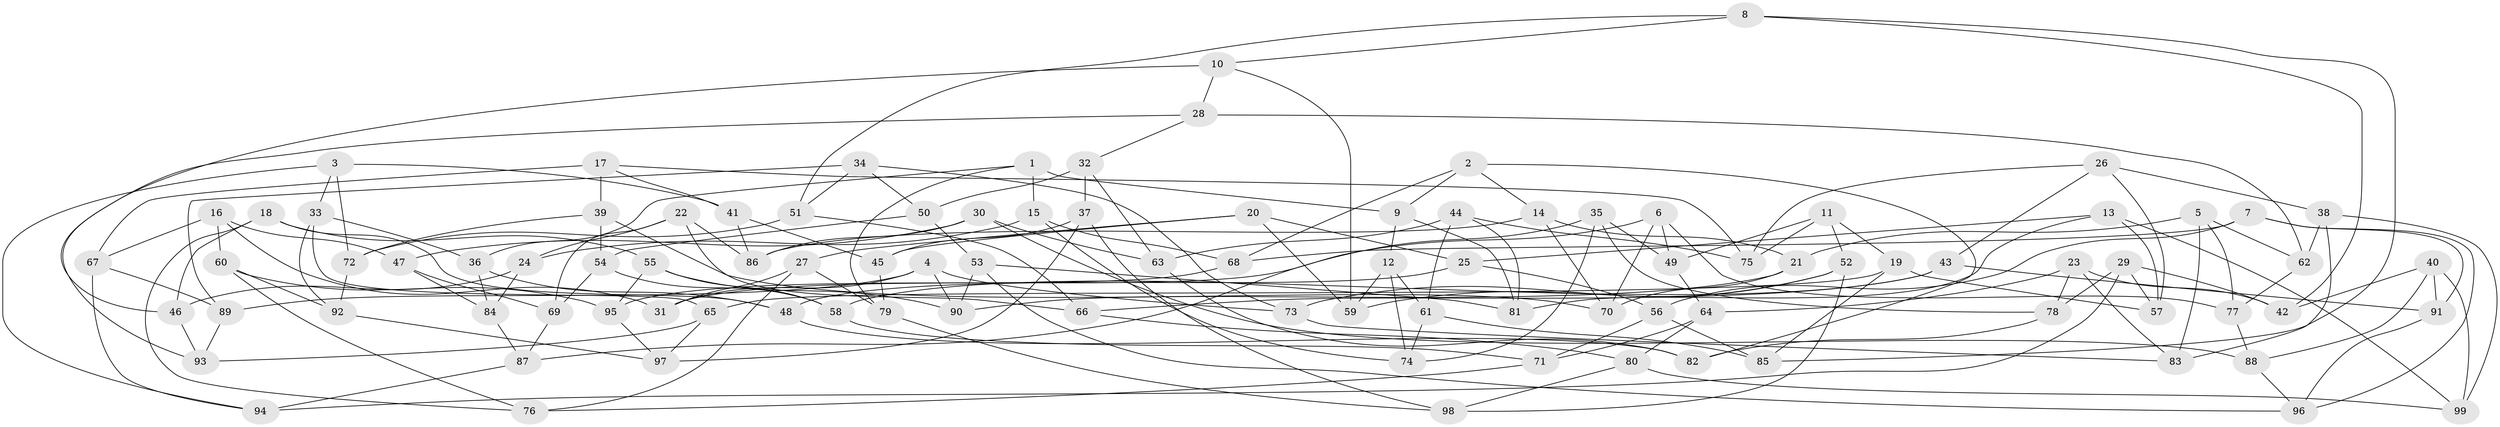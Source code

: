 // Generated by graph-tools (version 1.1) at 2025/16/03/09/25 04:16:17]
// undirected, 99 vertices, 198 edges
graph export_dot {
graph [start="1"]
  node [color=gray90,style=filled];
  1;
  2;
  3;
  4;
  5;
  6;
  7;
  8;
  9;
  10;
  11;
  12;
  13;
  14;
  15;
  16;
  17;
  18;
  19;
  20;
  21;
  22;
  23;
  24;
  25;
  26;
  27;
  28;
  29;
  30;
  31;
  32;
  33;
  34;
  35;
  36;
  37;
  38;
  39;
  40;
  41;
  42;
  43;
  44;
  45;
  46;
  47;
  48;
  49;
  50;
  51;
  52;
  53;
  54;
  55;
  56;
  57;
  58;
  59;
  60;
  61;
  62;
  63;
  64;
  65;
  66;
  67;
  68;
  69;
  70;
  71;
  72;
  73;
  74;
  75;
  76;
  77;
  78;
  79;
  80;
  81;
  82;
  83;
  84;
  85;
  86;
  87;
  88;
  89;
  90;
  91;
  92;
  93;
  94;
  95;
  96;
  97;
  98;
  99;
  1 -- 9;
  1 -- 36;
  1 -- 15;
  1 -- 79;
  2 -- 9;
  2 -- 82;
  2 -- 14;
  2 -- 68;
  3 -- 41;
  3 -- 33;
  3 -- 94;
  3 -- 72;
  4 -- 73;
  4 -- 31;
  4 -- 89;
  4 -- 90;
  5 -- 77;
  5 -- 21;
  5 -- 83;
  5 -- 62;
  6 -- 77;
  6 -- 49;
  6 -- 70;
  6 -- 31;
  7 -- 56;
  7 -- 96;
  7 -- 68;
  7 -- 91;
  8 -- 51;
  8 -- 10;
  8 -- 42;
  8 -- 85;
  9 -- 81;
  9 -- 12;
  10 -- 59;
  10 -- 28;
  10 -- 46;
  11 -- 19;
  11 -- 49;
  11 -- 75;
  11 -- 52;
  12 -- 74;
  12 -- 59;
  12 -- 61;
  13 -- 57;
  13 -- 81;
  13 -- 25;
  13 -- 99;
  14 -- 86;
  14 -- 21;
  14 -- 70;
  15 -- 68;
  15 -- 24;
  15 -- 74;
  16 -- 60;
  16 -- 67;
  16 -- 31;
  16 -- 47;
  17 -- 41;
  17 -- 67;
  17 -- 39;
  17 -- 75;
  18 -- 55;
  18 -- 48;
  18 -- 46;
  18 -- 76;
  19 -- 57;
  19 -- 85;
  19 -- 65;
  20 -- 25;
  20 -- 45;
  20 -- 27;
  20 -- 59;
  21 -- 90;
  21 -- 70;
  22 -- 66;
  22 -- 86;
  22 -- 24;
  22 -- 69;
  23 -- 42;
  23 -- 64;
  23 -- 83;
  23 -- 78;
  24 -- 46;
  24 -- 84;
  25 -- 48;
  25 -- 56;
  26 -- 57;
  26 -- 75;
  26 -- 43;
  26 -- 38;
  27 -- 79;
  27 -- 31;
  27 -- 76;
  28 -- 93;
  28 -- 32;
  28 -- 62;
  29 -- 42;
  29 -- 78;
  29 -- 57;
  29 -- 94;
  30 -- 86;
  30 -- 88;
  30 -- 47;
  30 -- 63;
  32 -- 63;
  32 -- 37;
  32 -- 50;
  33 -- 36;
  33 -- 65;
  33 -- 92;
  34 -- 89;
  34 -- 73;
  34 -- 51;
  34 -- 50;
  35 -- 74;
  35 -- 49;
  35 -- 87;
  35 -- 78;
  36 -- 84;
  36 -- 48;
  37 -- 45;
  37 -- 97;
  37 -- 98;
  38 -- 83;
  38 -- 62;
  38 -- 99;
  39 -- 54;
  39 -- 70;
  39 -- 72;
  40 -- 88;
  40 -- 91;
  40 -- 42;
  40 -- 99;
  41 -- 86;
  41 -- 45;
  43 -- 91;
  43 -- 66;
  43 -- 58;
  44 -- 75;
  44 -- 81;
  44 -- 61;
  44 -- 63;
  45 -- 79;
  46 -- 93;
  47 -- 69;
  47 -- 84;
  48 -- 82;
  49 -- 64;
  50 -- 53;
  50 -- 54;
  51 -- 66;
  51 -- 72;
  52 -- 73;
  52 -- 59;
  52 -- 98;
  53 -- 90;
  53 -- 81;
  53 -- 96;
  54 -- 58;
  54 -- 69;
  55 -- 95;
  55 -- 58;
  55 -- 90;
  56 -- 85;
  56 -- 71;
  58 -- 71;
  60 -- 76;
  60 -- 95;
  60 -- 92;
  61 -- 85;
  61 -- 74;
  62 -- 77;
  63 -- 82;
  64 -- 71;
  64 -- 80;
  65 -- 93;
  65 -- 97;
  66 -- 80;
  67 -- 89;
  67 -- 94;
  68 -- 95;
  69 -- 87;
  71 -- 76;
  72 -- 92;
  73 -- 83;
  77 -- 88;
  78 -- 82;
  79 -- 98;
  80 -- 98;
  80 -- 99;
  84 -- 87;
  87 -- 94;
  88 -- 96;
  89 -- 93;
  91 -- 96;
  92 -- 97;
  95 -- 97;
}
